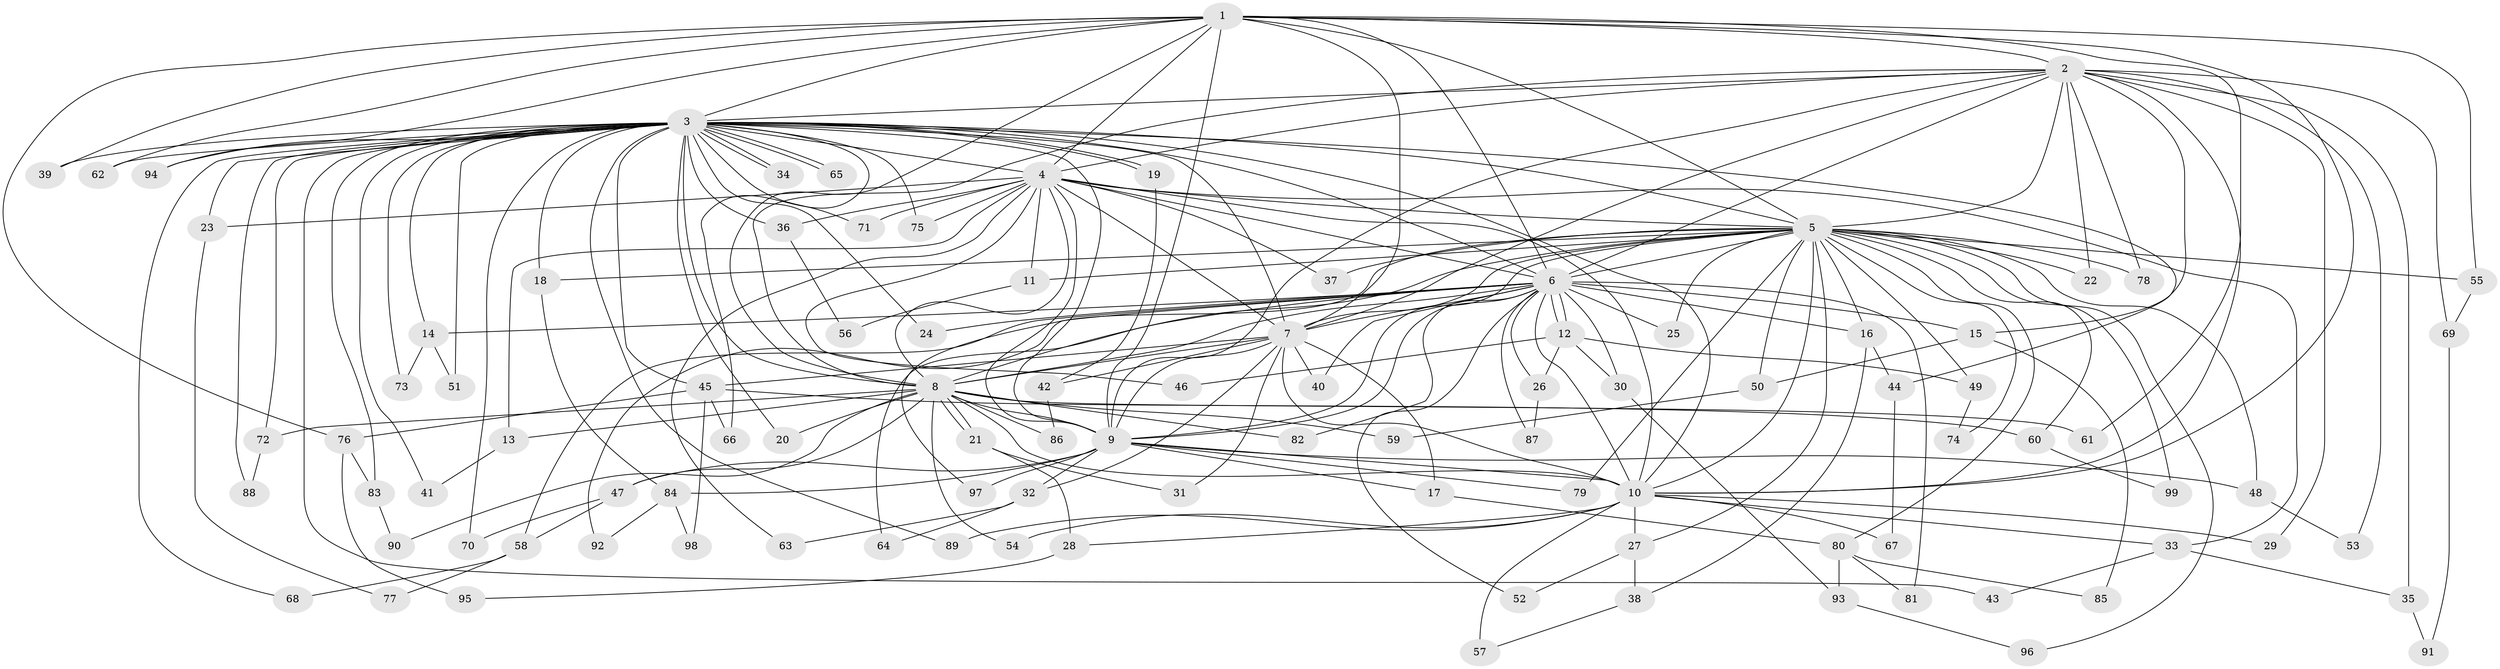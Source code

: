 // Generated by graph-tools (version 1.1) at 2025/10/02/27/25 16:10:57]
// undirected, 99 vertices, 223 edges
graph export_dot {
graph [start="1"]
  node [color=gray90,style=filled];
  1;
  2;
  3;
  4;
  5;
  6;
  7;
  8;
  9;
  10;
  11;
  12;
  13;
  14;
  15;
  16;
  17;
  18;
  19;
  20;
  21;
  22;
  23;
  24;
  25;
  26;
  27;
  28;
  29;
  30;
  31;
  32;
  33;
  34;
  35;
  36;
  37;
  38;
  39;
  40;
  41;
  42;
  43;
  44;
  45;
  46;
  47;
  48;
  49;
  50;
  51;
  52;
  53;
  54;
  55;
  56;
  57;
  58;
  59;
  60;
  61;
  62;
  63;
  64;
  65;
  66;
  67;
  68;
  69;
  70;
  71;
  72;
  73;
  74;
  75;
  76;
  77;
  78;
  79;
  80;
  81;
  82;
  83;
  84;
  85;
  86;
  87;
  88;
  89;
  90;
  91;
  92;
  93;
  94;
  95;
  96;
  97;
  98;
  99;
  1 -- 2;
  1 -- 3;
  1 -- 4;
  1 -- 5;
  1 -- 6;
  1 -- 7;
  1 -- 8;
  1 -- 9;
  1 -- 10;
  1 -- 39;
  1 -- 55;
  1 -- 61;
  1 -- 62;
  1 -- 76;
  1 -- 94;
  2 -- 3;
  2 -- 4;
  2 -- 5;
  2 -- 6;
  2 -- 7;
  2 -- 8;
  2 -- 9;
  2 -- 10;
  2 -- 15;
  2 -- 22;
  2 -- 29;
  2 -- 35;
  2 -- 53;
  2 -- 69;
  2 -- 78;
  3 -- 4;
  3 -- 5;
  3 -- 6;
  3 -- 7;
  3 -- 8;
  3 -- 9;
  3 -- 10;
  3 -- 14;
  3 -- 18;
  3 -- 19;
  3 -- 19;
  3 -- 20;
  3 -- 23;
  3 -- 24;
  3 -- 34;
  3 -- 34;
  3 -- 36;
  3 -- 39;
  3 -- 41;
  3 -- 43;
  3 -- 44;
  3 -- 45;
  3 -- 51;
  3 -- 62;
  3 -- 65;
  3 -- 65;
  3 -- 66;
  3 -- 68;
  3 -- 70;
  3 -- 71;
  3 -- 72;
  3 -- 73;
  3 -- 75;
  3 -- 83;
  3 -- 88;
  3 -- 89;
  3 -- 94;
  4 -- 5;
  4 -- 6;
  4 -- 7;
  4 -- 8;
  4 -- 9;
  4 -- 10;
  4 -- 11;
  4 -- 13;
  4 -- 23;
  4 -- 33;
  4 -- 36;
  4 -- 37;
  4 -- 46;
  4 -- 63;
  4 -- 71;
  4 -- 75;
  5 -- 6;
  5 -- 7;
  5 -- 8;
  5 -- 9;
  5 -- 10;
  5 -- 11;
  5 -- 16;
  5 -- 18;
  5 -- 22;
  5 -- 25;
  5 -- 27;
  5 -- 37;
  5 -- 48;
  5 -- 49;
  5 -- 50;
  5 -- 55;
  5 -- 60;
  5 -- 74;
  5 -- 78;
  5 -- 79;
  5 -- 80;
  5 -- 96;
  5 -- 97;
  5 -- 99;
  6 -- 7;
  6 -- 8;
  6 -- 9;
  6 -- 10;
  6 -- 12;
  6 -- 12;
  6 -- 14;
  6 -- 15;
  6 -- 16;
  6 -- 24;
  6 -- 25;
  6 -- 26;
  6 -- 30;
  6 -- 40;
  6 -- 52;
  6 -- 58;
  6 -- 64;
  6 -- 81;
  6 -- 82;
  6 -- 87;
  6 -- 92;
  7 -- 8;
  7 -- 9;
  7 -- 10;
  7 -- 17;
  7 -- 31;
  7 -- 32;
  7 -- 40;
  7 -- 42;
  7 -- 45;
  8 -- 9;
  8 -- 10;
  8 -- 13;
  8 -- 20;
  8 -- 21;
  8 -- 21;
  8 -- 47;
  8 -- 54;
  8 -- 59;
  8 -- 61;
  8 -- 72;
  8 -- 82;
  8 -- 86;
  8 -- 90;
  9 -- 10;
  9 -- 17;
  9 -- 32;
  9 -- 47;
  9 -- 48;
  9 -- 79;
  9 -- 84;
  9 -- 97;
  10 -- 27;
  10 -- 28;
  10 -- 29;
  10 -- 33;
  10 -- 54;
  10 -- 57;
  10 -- 67;
  10 -- 89;
  11 -- 56;
  12 -- 26;
  12 -- 30;
  12 -- 46;
  12 -- 49;
  13 -- 41;
  14 -- 51;
  14 -- 73;
  15 -- 50;
  15 -- 85;
  16 -- 38;
  16 -- 44;
  17 -- 80;
  18 -- 84;
  19 -- 42;
  21 -- 28;
  21 -- 31;
  23 -- 77;
  26 -- 87;
  27 -- 38;
  27 -- 52;
  28 -- 95;
  30 -- 93;
  32 -- 63;
  32 -- 64;
  33 -- 35;
  33 -- 43;
  35 -- 91;
  36 -- 56;
  38 -- 57;
  42 -- 86;
  44 -- 67;
  45 -- 60;
  45 -- 66;
  45 -- 76;
  45 -- 98;
  47 -- 58;
  47 -- 70;
  48 -- 53;
  49 -- 74;
  50 -- 59;
  55 -- 69;
  58 -- 68;
  58 -- 77;
  60 -- 99;
  69 -- 91;
  72 -- 88;
  76 -- 83;
  76 -- 95;
  80 -- 81;
  80 -- 85;
  80 -- 93;
  83 -- 90;
  84 -- 92;
  84 -- 98;
  93 -- 96;
}
